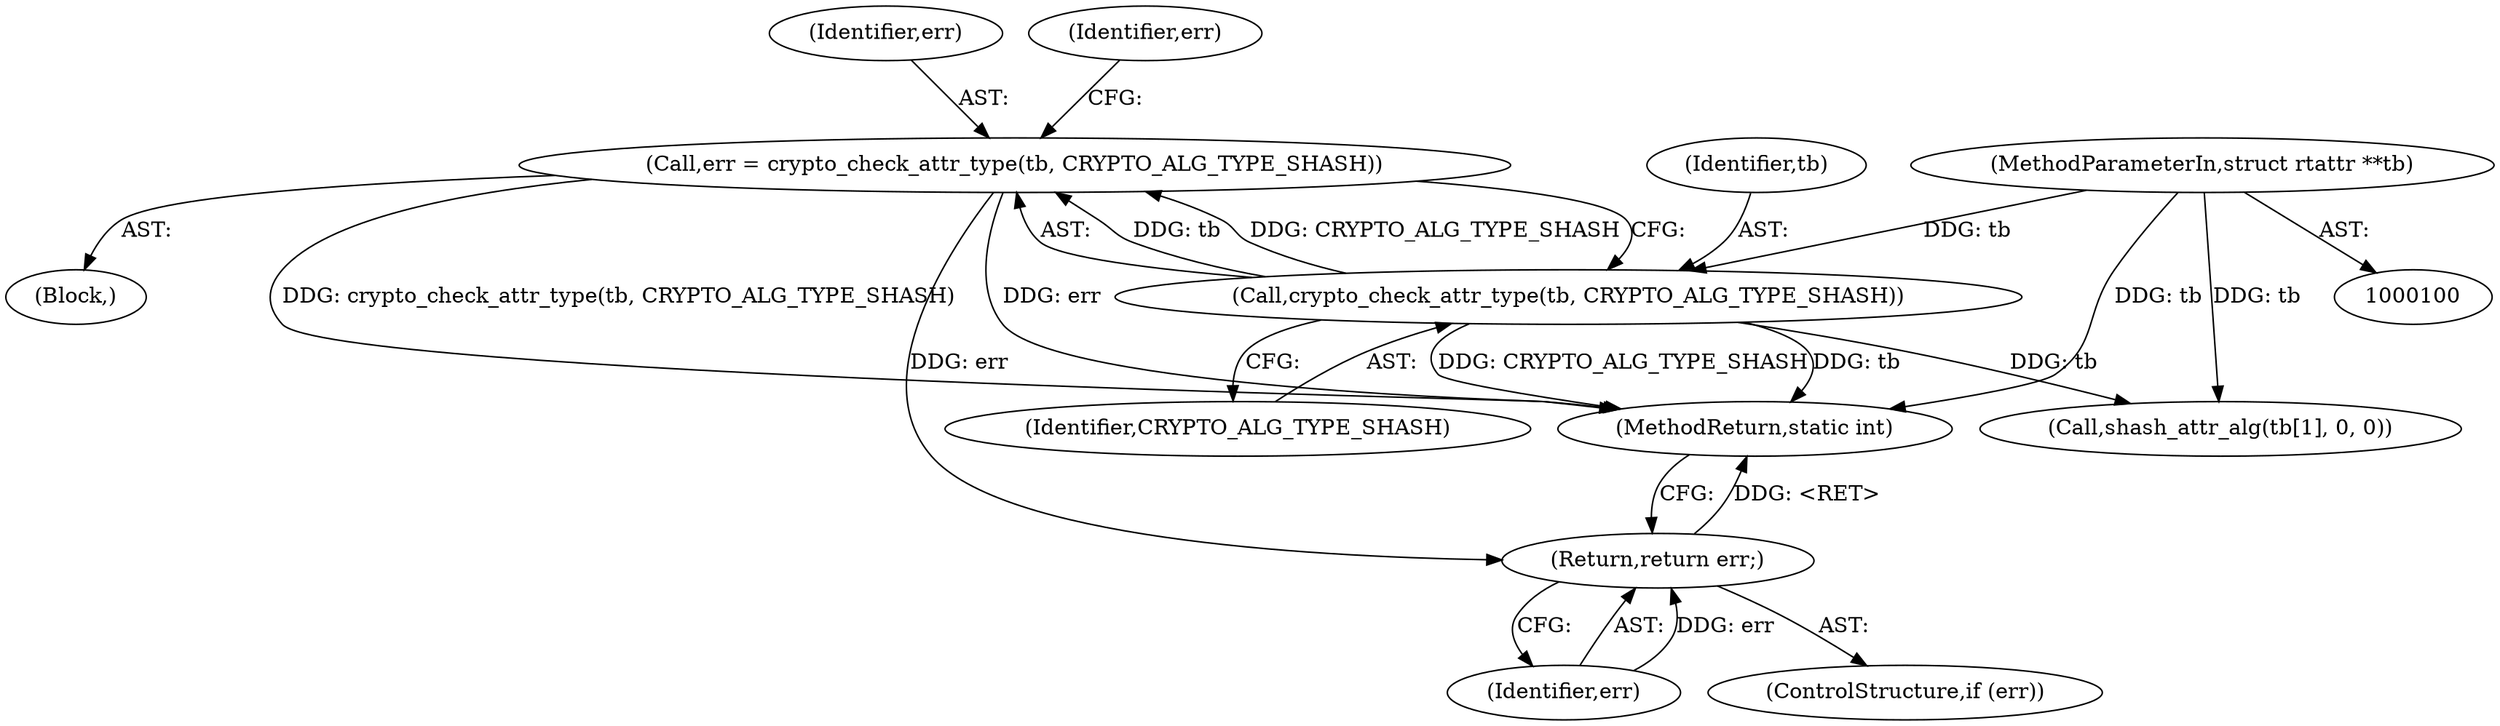 digraph "0_linux_af3ff8045bbf3e32f1a448542e73abb4c8ceb6f1@API" {
"1000110" [label="(Call,err = crypto_check_attr_type(tb, CRYPTO_ALG_TYPE_SHASH))"];
"1000112" [label="(Call,crypto_check_attr_type(tb, CRYPTO_ALG_TYPE_SHASH))"];
"1000102" [label="(MethodParameterIn,struct rtattr **tb)"];
"1000117" [label="(Return,return err;)"];
"1000118" [label="(Identifier,err)"];
"1000113" [label="(Identifier,tb)"];
"1000102" [label="(MethodParameterIn,struct rtattr **tb)"];
"1000111" [label="(Identifier,err)"];
"1000117" [label="(Return,return err;)"];
"1000110" [label="(Call,err = crypto_check_attr_type(tb, CRYPTO_ALG_TYPE_SHASH))"];
"1000121" [label="(Call,shash_attr_alg(tb[1], 0, 0))"];
"1000114" [label="(Identifier,CRYPTO_ALG_TYPE_SHASH)"];
"1000115" [label="(ControlStructure,if (err))"];
"1000346" [label="(MethodReturn,static int)"];
"1000103" [label="(Block,)"];
"1000112" [label="(Call,crypto_check_attr_type(tb, CRYPTO_ALG_TYPE_SHASH))"];
"1000116" [label="(Identifier,err)"];
"1000110" -> "1000103"  [label="AST: "];
"1000110" -> "1000112"  [label="CFG: "];
"1000111" -> "1000110"  [label="AST: "];
"1000112" -> "1000110"  [label="AST: "];
"1000116" -> "1000110"  [label="CFG: "];
"1000110" -> "1000346"  [label="DDG: crypto_check_attr_type(tb, CRYPTO_ALG_TYPE_SHASH)"];
"1000110" -> "1000346"  [label="DDG: err"];
"1000112" -> "1000110"  [label="DDG: tb"];
"1000112" -> "1000110"  [label="DDG: CRYPTO_ALG_TYPE_SHASH"];
"1000110" -> "1000117"  [label="DDG: err"];
"1000112" -> "1000114"  [label="CFG: "];
"1000113" -> "1000112"  [label="AST: "];
"1000114" -> "1000112"  [label="AST: "];
"1000112" -> "1000346"  [label="DDG: CRYPTO_ALG_TYPE_SHASH"];
"1000112" -> "1000346"  [label="DDG: tb"];
"1000102" -> "1000112"  [label="DDG: tb"];
"1000112" -> "1000121"  [label="DDG: tb"];
"1000102" -> "1000100"  [label="AST: "];
"1000102" -> "1000346"  [label="DDG: tb"];
"1000102" -> "1000121"  [label="DDG: tb"];
"1000117" -> "1000115"  [label="AST: "];
"1000117" -> "1000118"  [label="CFG: "];
"1000118" -> "1000117"  [label="AST: "];
"1000346" -> "1000117"  [label="CFG: "];
"1000117" -> "1000346"  [label="DDG: <RET>"];
"1000118" -> "1000117"  [label="DDG: err"];
}
